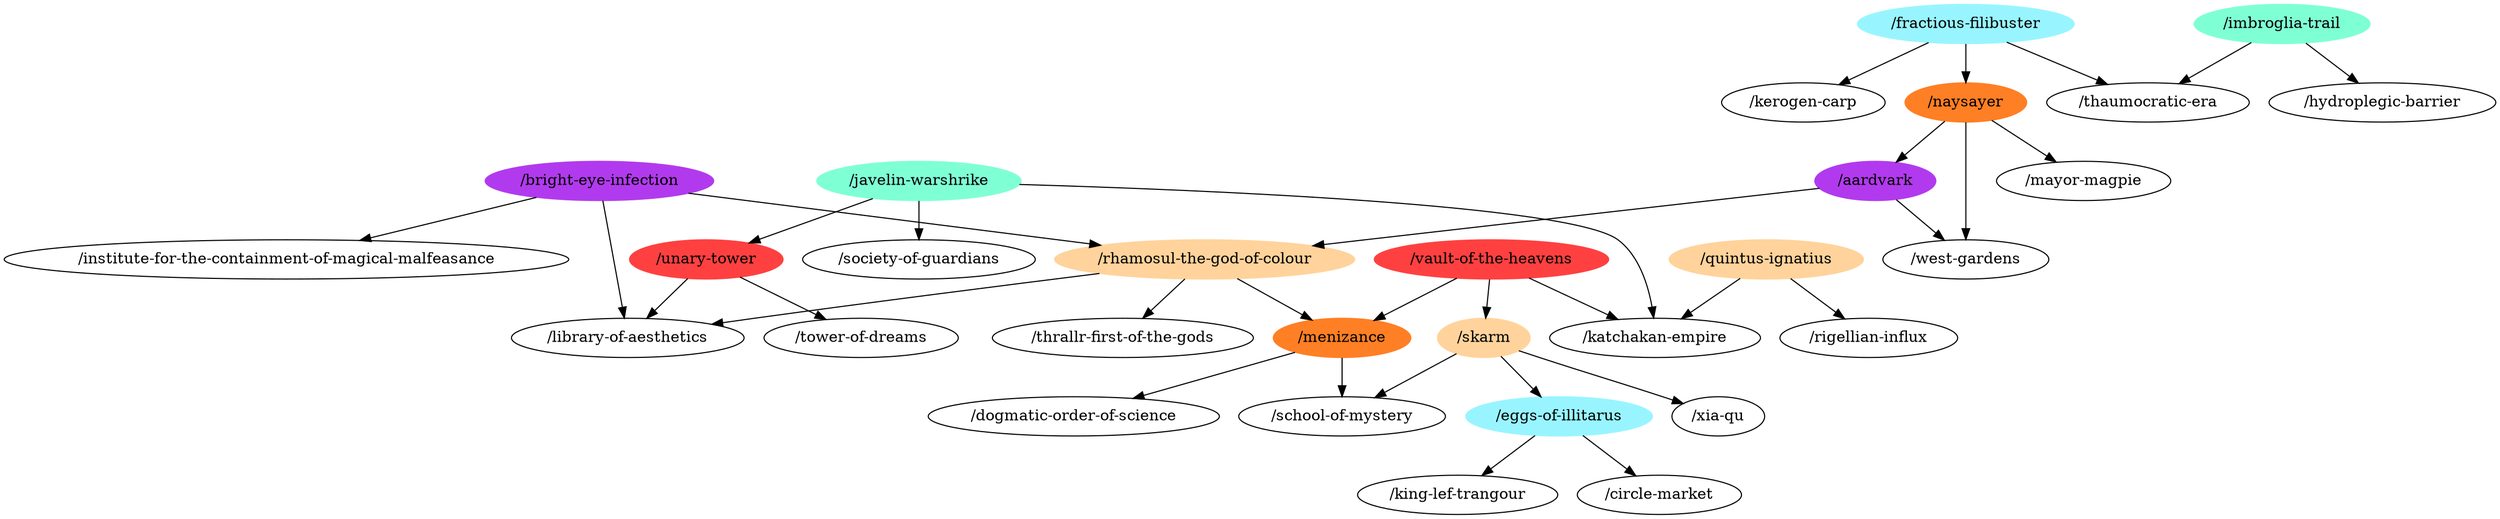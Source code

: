 digraph G {
"/institute-for-the-containment-of-magical-malfeasance";
"/thrallr-first-of-the-gods";
"/unary-tower" [color=brown1,style=filled];
"/kerogen-carp";
"/skarm" [color=burlywood1,style=filled];
"/javelin-warshrike" [color=aquamarine,style=filled];
"/school-of-mystery";
"/imbroglia-trail" [color=aquamarine,style=filled];
"/king-lef-trangour";
"/rhamosul-the-god-of-colour" [color=burlywood1,style=filled];
"/eggs-of-illitarus" [color=cadetblue1,style=filled];
"/naysayer" [color=chocolate1,style=filled];
"/quintus-ignatius" [color=burlywood1,style=filled];
"/bright-eye-infection" [color=darkorchid2,style=filled];
"/society-of-guardians";
"/vault-of-the-heavens" [color=brown1,style=filled];
"/west-gardens";
"/xia-qu";
"/thaumocratic-era";
"/mayor-magpie";
"/tower-of-dreams";
"/dogmatic-order-of-science";
"/rigellian-influx";
"/fractious-filibuster" [color=cadetblue1,style=filled];
"/hydroplegic-barrier";
"/library-of-aesthetics";
"/circle-market";
"/menizance" [color=chocolate1,style=filled];
"/katchakan-empire";
"/aardvark" [color=darkorchid2,style=filled];
"/unary-tower" -> "/tower-of-dreams";
"/unary-tower" -> "/library-of-aesthetics";
"/skarm" -> "/school-of-mystery";
"/skarm" -> "/eggs-of-illitarus";
"/skarm" -> "/xia-qu";
"/javelin-warshrike" -> "/unary-tower";
"/javelin-warshrike" -> "/society-of-guardians";
"/javelin-warshrike" -> "/katchakan-empire";
"/imbroglia-trail" -> "/thaumocratic-era";
"/imbroglia-trail" -> "/hydroplegic-barrier";
"/rhamosul-the-god-of-colour" -> "/thrallr-first-of-the-gods";
"/rhamosul-the-god-of-colour" -> "/library-of-aesthetics";
"/rhamosul-the-god-of-colour" -> "/menizance";
"/eggs-of-illitarus" -> "/king-lef-trangour";
"/eggs-of-illitarus" -> "/circle-market";
"/naysayer" -> "/west-gardens";
"/naysayer" -> "/mayor-magpie";
"/naysayer" -> "/aardvark";
"/quintus-ignatius" -> "/rigellian-influx";
"/quintus-ignatius" -> "/katchakan-empire";
"/bright-eye-infection" -> "/institute-for-the-containment-of-magical-malfeasance";
"/bright-eye-infection" -> "/rhamosul-the-god-of-colour";
"/bright-eye-infection" -> "/library-of-aesthetics";
"/vault-of-the-heavens" -> "/skarm";
"/vault-of-the-heavens" -> "/menizance";
"/vault-of-the-heavens" -> "/katchakan-empire";
"/fractious-filibuster" -> "/kerogen-carp";
"/fractious-filibuster" -> "/naysayer";
"/fractious-filibuster" -> "/thaumocratic-era";
"/menizance" -> "/school-of-mystery";
"/menizance" -> "/dogmatic-order-of-science";
"/aardvark" -> "/rhamosul-the-god-of-colour";
"/aardvark" -> "/west-gardens";
}
